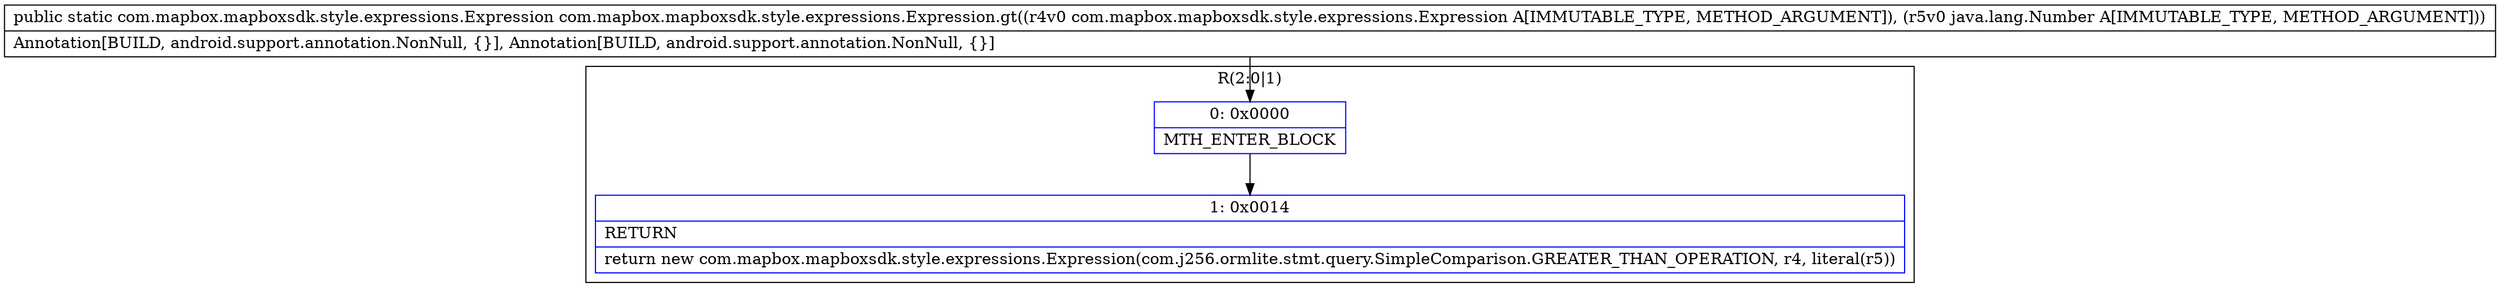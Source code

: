 digraph "CFG forcom.mapbox.mapboxsdk.style.expressions.Expression.gt(Lcom\/mapbox\/mapboxsdk\/style\/expressions\/Expression;Ljava\/lang\/Number;)Lcom\/mapbox\/mapboxsdk\/style\/expressions\/Expression;" {
subgraph cluster_Region_1536369993 {
label = "R(2:0|1)";
node [shape=record,color=blue];
Node_0 [shape=record,label="{0\:\ 0x0000|MTH_ENTER_BLOCK\l}"];
Node_1 [shape=record,label="{1\:\ 0x0014|RETURN\l|return new com.mapbox.mapboxsdk.style.expressions.Expression(com.j256.ormlite.stmt.query.SimpleComparison.GREATER_THAN_OPERATION, r4, literal(r5))\l}"];
}
MethodNode[shape=record,label="{public static com.mapbox.mapboxsdk.style.expressions.Expression com.mapbox.mapboxsdk.style.expressions.Expression.gt((r4v0 com.mapbox.mapboxsdk.style.expressions.Expression A[IMMUTABLE_TYPE, METHOD_ARGUMENT]), (r5v0 java.lang.Number A[IMMUTABLE_TYPE, METHOD_ARGUMENT]))  | Annotation[BUILD, android.support.annotation.NonNull, \{\}], Annotation[BUILD, android.support.annotation.NonNull, \{\}]\l}"];
MethodNode -> Node_0;
Node_0 -> Node_1;
}

